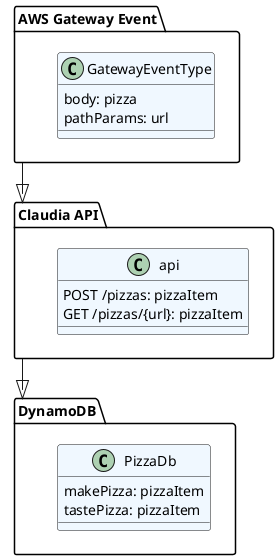 @startuml
'https://plantuml.com/sequence-diagram

package "AWS Gateway Event" {
  class GatewayEventType #aliceblue {
    body: pizza
    pathParams: url
  }
}

package "Claudia API" {
  class api #aliceblue {
    POST /pizzas: pizzaItem
    GET /pizzas/{url}: pizzaItem
  }
}

package DynamoDB {
  class PizzaDb #aliceblue {
    makePizza: pizzaItem
    tastePizza: pizzaItem
  }
}

"AWS Gateway Event" --^ "Claudia API"
"Claudia API" --^ DynamoDB

@enduml

